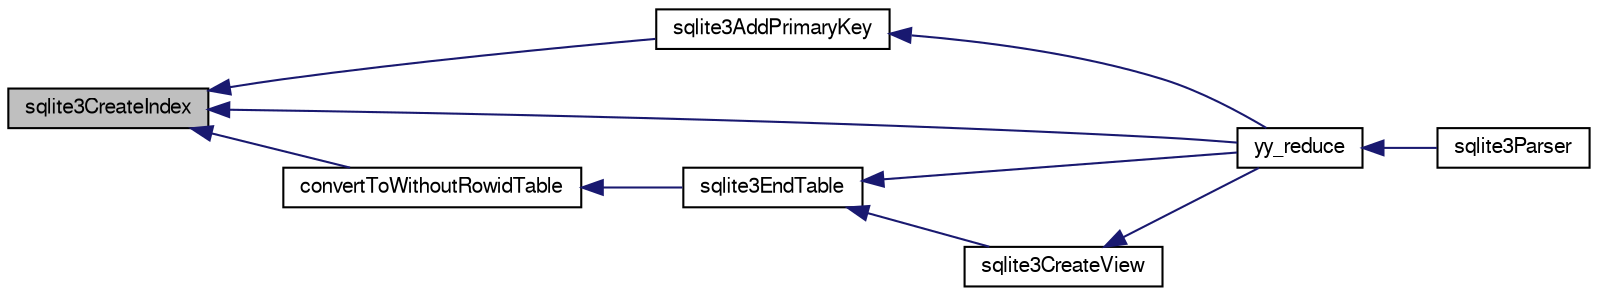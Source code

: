 digraph "sqlite3CreateIndex"
{
  edge [fontname="FreeSans",fontsize="10",labelfontname="FreeSans",labelfontsize="10"];
  node [fontname="FreeSans",fontsize="10",shape=record];
  rankdir="LR";
  Node484194 [label="sqlite3CreateIndex",height=0.2,width=0.4,color="black", fillcolor="grey75", style="filled", fontcolor="black"];
  Node484194 -> Node484195 [dir="back",color="midnightblue",fontsize="10",style="solid",fontname="FreeSans"];
  Node484195 [label="sqlite3AddPrimaryKey",height=0.2,width=0.4,color="black", fillcolor="white", style="filled",URL="$sqlite3_8c.html#af2b0672c3379d2a7d927d210ae0ade62"];
  Node484195 -> Node484196 [dir="back",color="midnightblue",fontsize="10",style="solid",fontname="FreeSans"];
  Node484196 [label="yy_reduce",height=0.2,width=0.4,color="black", fillcolor="white", style="filled",URL="$sqlite3_8c.html#a7c419a9b25711c666a9a2449ef377f14"];
  Node484196 -> Node484197 [dir="back",color="midnightblue",fontsize="10",style="solid",fontname="FreeSans"];
  Node484197 [label="sqlite3Parser",height=0.2,width=0.4,color="black", fillcolor="white", style="filled",URL="$sqlite3_8c.html#a0327d71a5fabe0b6a343d78a2602e72a"];
  Node484194 -> Node484198 [dir="back",color="midnightblue",fontsize="10",style="solid",fontname="FreeSans"];
  Node484198 [label="convertToWithoutRowidTable",height=0.2,width=0.4,color="black", fillcolor="white", style="filled",URL="$sqlite3_8c.html#a0d41effc4e4a0ba740429a08f6747313"];
  Node484198 -> Node484199 [dir="back",color="midnightblue",fontsize="10",style="solid",fontname="FreeSans"];
  Node484199 [label="sqlite3EndTable",height=0.2,width=0.4,color="black", fillcolor="white", style="filled",URL="$sqlite3_8c.html#a7b5f2c66c0f0b6f819d970ca389768b0"];
  Node484199 -> Node484200 [dir="back",color="midnightblue",fontsize="10",style="solid",fontname="FreeSans"];
  Node484200 [label="sqlite3CreateView",height=0.2,width=0.4,color="black", fillcolor="white", style="filled",URL="$sqlite3_8c.html#a9d85cb00ff71dee5cd9a019503a6982e"];
  Node484200 -> Node484196 [dir="back",color="midnightblue",fontsize="10",style="solid",fontname="FreeSans"];
  Node484199 -> Node484196 [dir="back",color="midnightblue",fontsize="10",style="solid",fontname="FreeSans"];
  Node484194 -> Node484196 [dir="back",color="midnightblue",fontsize="10",style="solid",fontname="FreeSans"];
}

